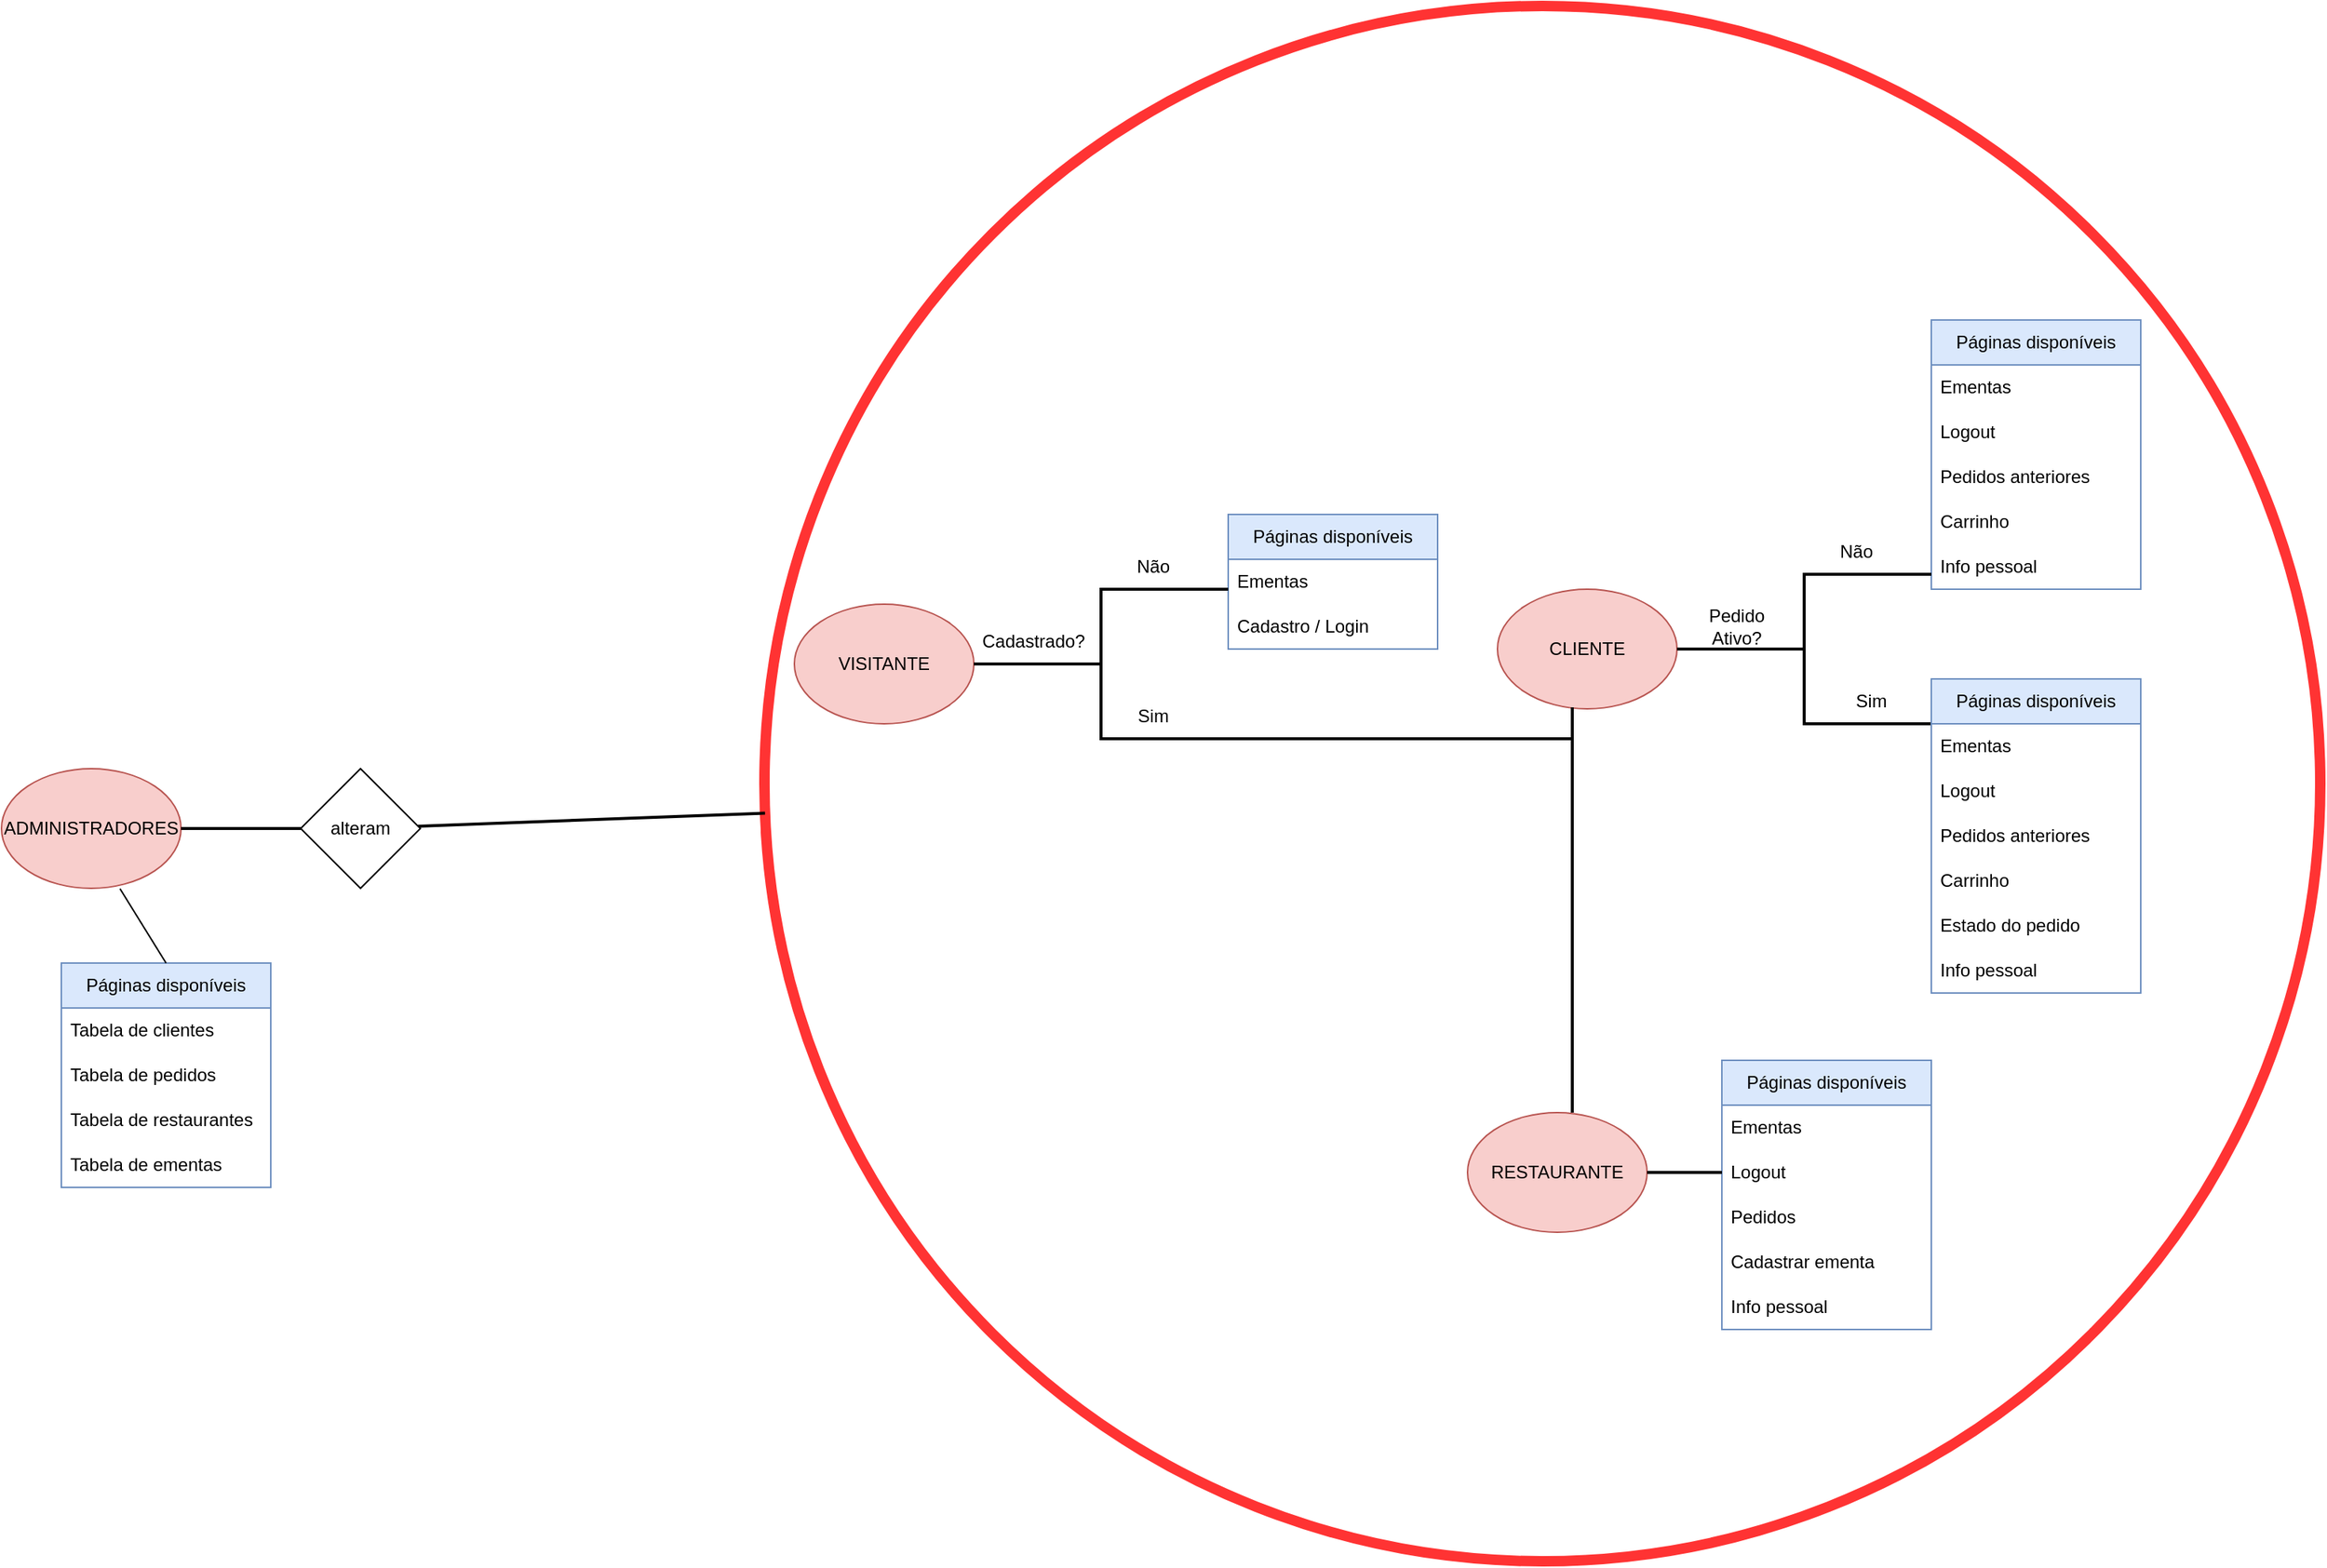<mxfile version="21.2.1" type="device">
  <diagram name="Página-1" id="fJcZ6sTMjyWVWUB-3qqZ">
    <mxGraphModel dx="640" dy="382" grid="1" gridSize="10" guides="1" tooltips="1" connect="1" arrows="1" fold="1" page="1" pageScale="1" pageWidth="827" pageHeight="1169" math="0" shadow="0">
      <root>
        <mxCell id="0" />
        <mxCell id="1" parent="0" />
        <mxCell id="ANF9zX-CEmvOlRxqXXKB-70" value="" style="ellipse;whiteSpace=wrap;html=1;aspect=fixed;fillStyle=hatch;strokeColor=#FF3333;strokeWidth=7;fillColor=none;" vertex="1" parent="1">
          <mxGeometry x="530" y="50" width="1040" height="1040" as="geometry" />
        </mxCell>
        <mxCell id="ANF9zX-CEmvOlRxqXXKB-1" value="VISITANTE" style="ellipse;whiteSpace=wrap;html=1;fillColor=#f8cecc;strokeColor=#b85450;" vertex="1" parent="1">
          <mxGeometry x="550" y="450" width="120" height="80" as="geometry" />
        </mxCell>
        <mxCell id="ANF9zX-CEmvOlRxqXXKB-2" value="Páginas disponíveis" style="swimlane;fontStyle=0;childLayout=stackLayout;horizontal=1;startSize=30;horizontalStack=0;resizeParent=1;resizeParentMax=0;resizeLast=0;collapsible=1;marginBottom=0;whiteSpace=wrap;html=1;fillColor=#dae8fc;strokeColor=#6c8ebf;" vertex="1" parent="1">
          <mxGeometry x="840" y="390" width="140" height="90" as="geometry" />
        </mxCell>
        <mxCell id="ANF9zX-CEmvOlRxqXXKB-3" value="Ementas" style="text;strokeColor=none;fillColor=none;align=left;verticalAlign=middle;spacingLeft=4;spacingRight=4;overflow=hidden;points=[[0,0.5],[1,0.5]];portConstraint=eastwest;rotatable=0;whiteSpace=wrap;html=1;" vertex="1" parent="ANF9zX-CEmvOlRxqXXKB-2">
          <mxGeometry y="30" width="140" height="30" as="geometry" />
        </mxCell>
        <mxCell id="ANF9zX-CEmvOlRxqXXKB-4" value="Cadastro / Login" style="text;strokeColor=none;fillColor=none;align=left;verticalAlign=middle;spacingLeft=4;spacingRight=4;overflow=hidden;points=[[0,0.5],[1,0.5]];portConstraint=eastwest;rotatable=0;whiteSpace=wrap;html=1;" vertex="1" parent="ANF9zX-CEmvOlRxqXXKB-2">
          <mxGeometry y="60" width="140" height="30" as="geometry" />
        </mxCell>
        <mxCell id="ANF9zX-CEmvOlRxqXXKB-9" value="" style="strokeWidth=2;html=1;shape=mxgraph.flowchart.annotation_2;align=left;labelPosition=right;pointerEvents=1;" vertex="1" parent="1">
          <mxGeometry x="670" y="440" width="170" height="100" as="geometry" />
        </mxCell>
        <mxCell id="ANF9zX-CEmvOlRxqXXKB-10" value="Páginas disponíveis" style="swimlane;fontStyle=0;childLayout=stackLayout;horizontal=1;startSize=30;horizontalStack=0;resizeParent=1;resizeParentMax=0;resizeLast=0;collapsible=1;marginBottom=0;whiteSpace=wrap;html=1;fillColor=#dae8fc;strokeColor=#6c8ebf;" vertex="1" parent="1">
          <mxGeometry x="1310" y="260" width="140" height="180" as="geometry" />
        </mxCell>
        <mxCell id="ANF9zX-CEmvOlRxqXXKB-11" value="Ementas" style="text;strokeColor=none;fillColor=none;align=left;verticalAlign=middle;spacingLeft=4;spacingRight=4;overflow=hidden;points=[[0,0.5],[1,0.5]];portConstraint=eastwest;rotatable=0;whiteSpace=wrap;html=1;" vertex="1" parent="ANF9zX-CEmvOlRxqXXKB-10">
          <mxGeometry y="30" width="140" height="30" as="geometry" />
        </mxCell>
        <mxCell id="ANF9zX-CEmvOlRxqXXKB-12" value="Logout" style="text;strokeColor=none;fillColor=none;align=left;verticalAlign=middle;spacingLeft=4;spacingRight=4;overflow=hidden;points=[[0,0.5],[1,0.5]];portConstraint=eastwest;rotatable=0;whiteSpace=wrap;html=1;" vertex="1" parent="ANF9zX-CEmvOlRxqXXKB-10">
          <mxGeometry y="60" width="140" height="30" as="geometry" />
        </mxCell>
        <mxCell id="ANF9zX-CEmvOlRxqXXKB-27" value="Pedidos anteriores" style="text;strokeColor=none;fillColor=none;align=left;verticalAlign=middle;spacingLeft=4;spacingRight=4;overflow=hidden;points=[[0,0.5],[1,0.5]];portConstraint=eastwest;rotatable=0;whiteSpace=wrap;html=1;" vertex="1" parent="ANF9zX-CEmvOlRxqXXKB-10">
          <mxGeometry y="90" width="140" height="30" as="geometry" />
        </mxCell>
        <mxCell id="ANF9zX-CEmvOlRxqXXKB-28" value="Carrinho" style="text;strokeColor=none;fillColor=none;align=left;verticalAlign=middle;spacingLeft=4;spacingRight=4;overflow=hidden;points=[[0,0.5],[1,0.5]];portConstraint=eastwest;rotatable=0;whiteSpace=wrap;html=1;" vertex="1" parent="ANF9zX-CEmvOlRxqXXKB-10">
          <mxGeometry y="120" width="140" height="30" as="geometry" />
        </mxCell>
        <mxCell id="ANF9zX-CEmvOlRxqXXKB-65" value="Info pessoal" style="text;strokeColor=none;fillColor=none;align=left;verticalAlign=middle;spacingLeft=4;spacingRight=4;overflow=hidden;points=[[0,0.5],[1,0.5]];portConstraint=eastwest;rotatable=0;whiteSpace=wrap;html=1;" vertex="1" parent="ANF9zX-CEmvOlRxqXXKB-10">
          <mxGeometry y="150" width="140" height="30" as="geometry" />
        </mxCell>
        <mxCell id="ANF9zX-CEmvOlRxqXXKB-21" value="Cadastrado?" style="text;html=1;strokeColor=none;fillColor=none;align=center;verticalAlign=middle;whiteSpace=wrap;rounded=0;" vertex="1" parent="1">
          <mxGeometry x="680" y="460" width="60" height="30" as="geometry" />
        </mxCell>
        <mxCell id="ANF9zX-CEmvOlRxqXXKB-23" value="Não" style="text;html=1;strokeColor=none;fillColor=none;align=center;verticalAlign=middle;whiteSpace=wrap;rounded=0;" vertex="1" parent="1">
          <mxGeometry x="760" y="410" width="60" height="30" as="geometry" />
        </mxCell>
        <mxCell id="ANF9zX-CEmvOlRxqXXKB-24" value="Sim" style="text;html=1;strokeColor=none;fillColor=none;align=center;verticalAlign=middle;whiteSpace=wrap;rounded=0;" vertex="1" parent="1">
          <mxGeometry x="760" y="510" width="60" height="30" as="geometry" />
        </mxCell>
        <mxCell id="ANF9zX-CEmvOlRxqXXKB-25" value="CLIENTE" style="ellipse;whiteSpace=wrap;html=1;fillColor=#f8cecc;strokeColor=#b85450;" vertex="1" parent="1">
          <mxGeometry x="1020" y="440" width="120" height="80" as="geometry" />
        </mxCell>
        <mxCell id="ANF9zX-CEmvOlRxqXXKB-30" value="" style="strokeWidth=2;html=1;shape=mxgraph.flowchart.annotation_2;align=left;labelPosition=right;pointerEvents=1;" vertex="1" parent="1">
          <mxGeometry x="1140" y="430" width="170" height="100" as="geometry" />
        </mxCell>
        <mxCell id="ANF9zX-CEmvOlRxqXXKB-31" value="Páginas disponíveis" style="swimlane;fontStyle=0;childLayout=stackLayout;horizontal=1;startSize=30;horizontalStack=0;resizeParent=1;resizeParentMax=0;resizeLast=0;collapsible=1;marginBottom=0;whiteSpace=wrap;html=1;fillColor=#dae8fc;strokeColor=#6c8ebf;" vertex="1" parent="1">
          <mxGeometry x="1310" y="500" width="140" height="210" as="geometry" />
        </mxCell>
        <mxCell id="ANF9zX-CEmvOlRxqXXKB-32" value="Ementas" style="text;strokeColor=none;fillColor=none;align=left;verticalAlign=middle;spacingLeft=4;spacingRight=4;overflow=hidden;points=[[0,0.5],[1,0.5]];portConstraint=eastwest;rotatable=0;whiteSpace=wrap;html=1;" vertex="1" parent="ANF9zX-CEmvOlRxqXXKB-31">
          <mxGeometry y="30" width="140" height="30" as="geometry" />
        </mxCell>
        <mxCell id="ANF9zX-CEmvOlRxqXXKB-33" value="Logout" style="text;strokeColor=none;fillColor=none;align=left;verticalAlign=middle;spacingLeft=4;spacingRight=4;overflow=hidden;points=[[0,0.5],[1,0.5]];portConstraint=eastwest;rotatable=0;whiteSpace=wrap;html=1;" vertex="1" parent="ANF9zX-CEmvOlRxqXXKB-31">
          <mxGeometry y="60" width="140" height="30" as="geometry" />
        </mxCell>
        <mxCell id="ANF9zX-CEmvOlRxqXXKB-34" value="Pedidos anteriores" style="text;strokeColor=none;fillColor=none;align=left;verticalAlign=middle;spacingLeft=4;spacingRight=4;overflow=hidden;points=[[0,0.5],[1,0.5]];portConstraint=eastwest;rotatable=0;whiteSpace=wrap;html=1;" vertex="1" parent="ANF9zX-CEmvOlRxqXXKB-31">
          <mxGeometry y="90" width="140" height="30" as="geometry" />
        </mxCell>
        <mxCell id="ANF9zX-CEmvOlRxqXXKB-35" value="Carrinho" style="text;strokeColor=none;fillColor=none;align=left;verticalAlign=middle;spacingLeft=4;spacingRight=4;overflow=hidden;points=[[0,0.5],[1,0.5]];portConstraint=eastwest;rotatable=0;whiteSpace=wrap;html=1;" vertex="1" parent="ANF9zX-CEmvOlRxqXXKB-31">
          <mxGeometry y="120" width="140" height="30" as="geometry" />
        </mxCell>
        <mxCell id="ANF9zX-CEmvOlRxqXXKB-40" value="Estado do pedido" style="text;strokeColor=none;fillColor=none;align=left;verticalAlign=middle;spacingLeft=4;spacingRight=4;overflow=hidden;points=[[0,0.5],[1,0.5]];portConstraint=eastwest;rotatable=0;whiteSpace=wrap;html=1;" vertex="1" parent="ANF9zX-CEmvOlRxqXXKB-31">
          <mxGeometry y="150" width="140" height="30" as="geometry" />
        </mxCell>
        <mxCell id="ANF9zX-CEmvOlRxqXXKB-66" value="Info pessoal" style="text;strokeColor=none;fillColor=none;align=left;verticalAlign=middle;spacingLeft=4;spacingRight=4;overflow=hidden;points=[[0,0.5],[1,0.5]];portConstraint=eastwest;rotatable=0;whiteSpace=wrap;html=1;" vertex="1" parent="ANF9zX-CEmvOlRxqXXKB-31">
          <mxGeometry y="180" width="140" height="30" as="geometry" />
        </mxCell>
        <mxCell id="ANF9zX-CEmvOlRxqXXKB-36" value="Pedido&lt;br&gt;Ativo?" style="text;html=1;strokeColor=none;fillColor=none;align=center;verticalAlign=middle;whiteSpace=wrap;rounded=0;" vertex="1" parent="1">
          <mxGeometry x="1150" y="450" width="60" height="30" as="geometry" />
        </mxCell>
        <mxCell id="ANF9zX-CEmvOlRxqXXKB-37" value="Não" style="text;html=1;strokeColor=none;fillColor=none;align=center;verticalAlign=middle;whiteSpace=wrap;rounded=0;" vertex="1" parent="1">
          <mxGeometry x="1230" y="400" width="60" height="30" as="geometry" />
        </mxCell>
        <mxCell id="ANF9zX-CEmvOlRxqXXKB-39" value="Sim" style="text;html=1;strokeColor=none;fillColor=none;align=center;verticalAlign=middle;whiteSpace=wrap;rounded=0;" vertex="1" parent="1">
          <mxGeometry x="1240" y="500" width="60" height="30" as="geometry" />
        </mxCell>
        <mxCell id="ANF9zX-CEmvOlRxqXXKB-42" value="RESTAURANTE" style="ellipse;whiteSpace=wrap;html=1;fillColor=#f8cecc;strokeColor=#b85450;" vertex="1" parent="1">
          <mxGeometry x="1000" y="790" width="120" height="80" as="geometry" />
        </mxCell>
        <mxCell id="ANF9zX-CEmvOlRxqXXKB-44" value="" style="shape=partialRectangle;whiteSpace=wrap;html=1;top=0;left=0;fillColor=none;strokeWidth=2;" vertex="1" parent="1">
          <mxGeometry x="830" y="520" width="240" height="20" as="geometry" />
        </mxCell>
        <mxCell id="ANF9zX-CEmvOlRxqXXKB-47" value="" style="endArrow=none;html=1;rounded=0;exitX=1;exitY=1;exitDx=0;exitDy=0;strokeWidth=2;" edge="1" parent="1" source="ANF9zX-CEmvOlRxqXXKB-44">
          <mxGeometry width="50" height="50" relative="1" as="geometry">
            <mxPoint x="1010" y="530" as="sourcePoint" />
            <mxPoint x="1070" y="790" as="targetPoint" />
          </mxGeometry>
        </mxCell>
        <mxCell id="ANF9zX-CEmvOlRxqXXKB-48" value="Páginas disponíveis" style="swimlane;fontStyle=0;childLayout=stackLayout;horizontal=1;startSize=30;horizontalStack=0;resizeParent=1;resizeParentMax=0;resizeLast=0;collapsible=1;marginBottom=0;whiteSpace=wrap;html=1;fillColor=#dae8fc;strokeColor=#6c8ebf;" vertex="1" parent="1">
          <mxGeometry x="1170" y="755" width="140" height="180" as="geometry" />
        </mxCell>
        <mxCell id="ANF9zX-CEmvOlRxqXXKB-49" value="Ementas" style="text;strokeColor=none;fillColor=none;align=left;verticalAlign=middle;spacingLeft=4;spacingRight=4;overflow=hidden;points=[[0,0.5],[1,0.5]];portConstraint=eastwest;rotatable=0;whiteSpace=wrap;html=1;" vertex="1" parent="ANF9zX-CEmvOlRxqXXKB-48">
          <mxGeometry y="30" width="140" height="30" as="geometry" />
        </mxCell>
        <mxCell id="ANF9zX-CEmvOlRxqXXKB-50" value="Logout" style="text;strokeColor=none;fillColor=none;align=left;verticalAlign=middle;spacingLeft=4;spacingRight=4;overflow=hidden;points=[[0,0.5],[1,0.5]];portConstraint=eastwest;rotatable=0;whiteSpace=wrap;html=1;" vertex="1" parent="ANF9zX-CEmvOlRxqXXKB-48">
          <mxGeometry y="60" width="140" height="30" as="geometry" />
        </mxCell>
        <mxCell id="ANF9zX-CEmvOlRxqXXKB-51" value="Pedidos" style="text;strokeColor=none;fillColor=none;align=left;verticalAlign=middle;spacingLeft=4;spacingRight=4;overflow=hidden;points=[[0,0.5],[1,0.5]];portConstraint=eastwest;rotatable=0;whiteSpace=wrap;html=1;" vertex="1" parent="ANF9zX-CEmvOlRxqXXKB-48">
          <mxGeometry y="90" width="140" height="30" as="geometry" />
        </mxCell>
        <mxCell id="ANF9zX-CEmvOlRxqXXKB-52" value="Cadastrar ementa" style="text;strokeColor=none;fillColor=none;align=left;verticalAlign=middle;spacingLeft=4;spacingRight=4;overflow=hidden;points=[[0,0.5],[1,0.5]];portConstraint=eastwest;rotatable=0;whiteSpace=wrap;html=1;" vertex="1" parent="ANF9zX-CEmvOlRxqXXKB-48">
          <mxGeometry y="120" width="140" height="30" as="geometry" />
        </mxCell>
        <mxCell id="ANF9zX-CEmvOlRxqXXKB-67" value="Info pessoal" style="text;strokeColor=none;fillColor=none;align=left;verticalAlign=middle;spacingLeft=4;spacingRight=4;overflow=hidden;points=[[0,0.5],[1,0.5]];portConstraint=eastwest;rotatable=0;whiteSpace=wrap;html=1;" vertex="1" parent="ANF9zX-CEmvOlRxqXXKB-48">
          <mxGeometry y="150" width="140" height="30" as="geometry" />
        </mxCell>
        <mxCell id="ANF9zX-CEmvOlRxqXXKB-64" value="" style="endArrow=none;html=1;rounded=0;entryX=0;entryY=0.5;entryDx=0;entryDy=0;exitX=1;exitY=0.5;exitDx=0;exitDy=0;strokeWidth=2;" edge="1" parent="1" source="ANF9zX-CEmvOlRxqXXKB-42" target="ANF9zX-CEmvOlRxqXXKB-50">
          <mxGeometry width="50" height="50" relative="1" as="geometry">
            <mxPoint x="1010" y="800" as="sourcePoint" />
            <mxPoint x="1060" y="750" as="targetPoint" />
          </mxGeometry>
        </mxCell>
        <mxCell id="ANF9zX-CEmvOlRxqXXKB-68" value="ADMINISTRADORES" style="ellipse;whiteSpace=wrap;html=1;fillColor=#f8cecc;strokeColor=#b85450;" vertex="1" parent="1">
          <mxGeometry x="20" y="560" width="120" height="80" as="geometry" />
        </mxCell>
        <mxCell id="ANF9zX-CEmvOlRxqXXKB-72" style="edgeStyle=none;rounded=0;orthogonalLoop=1;jettySize=auto;html=1;entryX=1;entryY=0.5;entryDx=0;entryDy=0;endArrow=none;endFill=0;strokeWidth=2;" edge="1" parent="1" source="ANF9zX-CEmvOlRxqXXKB-69" target="ANF9zX-CEmvOlRxqXXKB-68">
          <mxGeometry relative="1" as="geometry" />
        </mxCell>
        <mxCell id="ANF9zX-CEmvOlRxqXXKB-73" style="edgeStyle=none;rounded=0;orthogonalLoop=1;jettySize=auto;html=1;endArrow=none;endFill=0;strokeWidth=2;" edge="1" parent="1" source="ANF9zX-CEmvOlRxqXXKB-69" target="ANF9zX-CEmvOlRxqXXKB-70">
          <mxGeometry relative="1" as="geometry" />
        </mxCell>
        <mxCell id="ANF9zX-CEmvOlRxqXXKB-69" value="alteram" style="rhombus;whiteSpace=wrap;html=1;" vertex="1" parent="1">
          <mxGeometry x="220" y="560" width="80" height="80" as="geometry" />
        </mxCell>
        <mxCell id="ANF9zX-CEmvOlRxqXXKB-74" value="Páginas disponíveis" style="swimlane;fontStyle=0;childLayout=stackLayout;horizontal=1;startSize=30;horizontalStack=0;resizeParent=1;resizeParentMax=0;resizeLast=0;collapsible=1;marginBottom=0;whiteSpace=wrap;html=1;fillColor=#dae8fc;strokeColor=#6c8ebf;" vertex="1" parent="1">
          <mxGeometry x="60" y="690" width="140" height="150" as="geometry" />
        </mxCell>
        <mxCell id="ANF9zX-CEmvOlRxqXXKB-75" value="Tabela de clientes" style="text;strokeColor=none;fillColor=none;align=left;verticalAlign=middle;spacingLeft=4;spacingRight=4;overflow=hidden;points=[[0,0.5],[1,0.5]];portConstraint=eastwest;rotatable=0;whiteSpace=wrap;html=1;" vertex="1" parent="ANF9zX-CEmvOlRxqXXKB-74">
          <mxGeometry y="30" width="140" height="30" as="geometry" />
        </mxCell>
        <mxCell id="ANF9zX-CEmvOlRxqXXKB-76" value="Tabela de pedidos" style="text;strokeColor=none;fillColor=none;align=left;verticalAlign=middle;spacingLeft=4;spacingRight=4;overflow=hidden;points=[[0,0.5],[1,0.5]];portConstraint=eastwest;rotatable=0;whiteSpace=wrap;html=1;" vertex="1" parent="ANF9zX-CEmvOlRxqXXKB-74">
          <mxGeometry y="60" width="140" height="30" as="geometry" />
        </mxCell>
        <mxCell id="ANF9zX-CEmvOlRxqXXKB-77" value="Tabela de restaurantes" style="text;strokeColor=none;fillColor=none;align=left;verticalAlign=middle;spacingLeft=4;spacingRight=4;overflow=hidden;points=[[0,0.5],[1,0.5]];portConstraint=eastwest;rotatable=0;whiteSpace=wrap;html=1;" vertex="1" parent="ANF9zX-CEmvOlRxqXXKB-74">
          <mxGeometry y="90" width="140" height="30" as="geometry" />
        </mxCell>
        <mxCell id="ANF9zX-CEmvOlRxqXXKB-78" value="Tabela de ementas" style="text;strokeColor=none;fillColor=none;align=left;verticalAlign=middle;spacingLeft=4;spacingRight=4;overflow=hidden;points=[[0,0.5],[1,0.5]];portConstraint=eastwest;rotatable=0;whiteSpace=wrap;html=1;" vertex="1" parent="ANF9zX-CEmvOlRxqXXKB-74">
          <mxGeometry y="120" width="140" height="30" as="geometry" />
        </mxCell>
        <mxCell id="ANF9zX-CEmvOlRxqXXKB-80" value="" style="endArrow=none;html=1;rounded=0;entryX=0.66;entryY=1.003;entryDx=0;entryDy=0;entryPerimeter=0;exitX=0.5;exitY=0;exitDx=0;exitDy=0;" edge="1" parent="1" source="ANF9zX-CEmvOlRxqXXKB-74" target="ANF9zX-CEmvOlRxqXXKB-68">
          <mxGeometry width="50" height="50" relative="1" as="geometry">
            <mxPoint x="290" y="790" as="sourcePoint" />
            <mxPoint x="340" y="740" as="targetPoint" />
          </mxGeometry>
        </mxCell>
      </root>
    </mxGraphModel>
  </diagram>
</mxfile>
